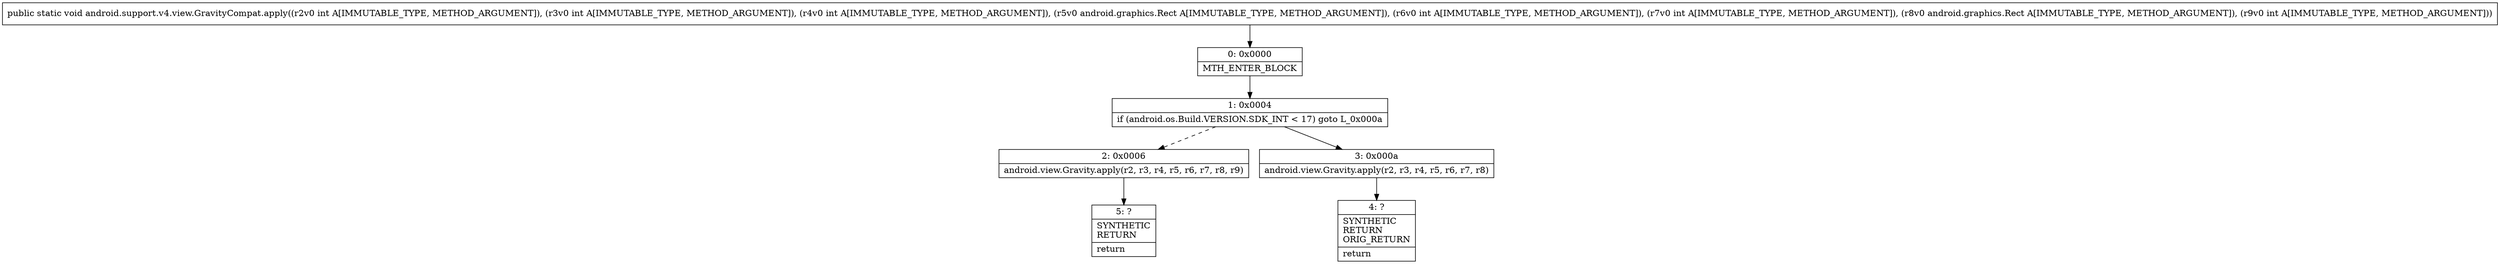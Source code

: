 digraph "CFG forandroid.support.v4.view.GravityCompat.apply(IIILandroid\/graphics\/Rect;IILandroid\/graphics\/Rect;I)V" {
Node_0 [shape=record,label="{0\:\ 0x0000|MTH_ENTER_BLOCK\l}"];
Node_1 [shape=record,label="{1\:\ 0x0004|if (android.os.Build.VERSION.SDK_INT \< 17) goto L_0x000a\l}"];
Node_2 [shape=record,label="{2\:\ 0x0006|android.view.Gravity.apply(r2, r3, r4, r5, r6, r7, r8, r9)\l}"];
Node_3 [shape=record,label="{3\:\ 0x000a|android.view.Gravity.apply(r2, r3, r4, r5, r6, r7, r8)\l}"];
Node_4 [shape=record,label="{4\:\ ?|SYNTHETIC\lRETURN\lORIG_RETURN\l|return\l}"];
Node_5 [shape=record,label="{5\:\ ?|SYNTHETIC\lRETURN\l|return\l}"];
MethodNode[shape=record,label="{public static void android.support.v4.view.GravityCompat.apply((r2v0 int A[IMMUTABLE_TYPE, METHOD_ARGUMENT]), (r3v0 int A[IMMUTABLE_TYPE, METHOD_ARGUMENT]), (r4v0 int A[IMMUTABLE_TYPE, METHOD_ARGUMENT]), (r5v0 android.graphics.Rect A[IMMUTABLE_TYPE, METHOD_ARGUMENT]), (r6v0 int A[IMMUTABLE_TYPE, METHOD_ARGUMENT]), (r7v0 int A[IMMUTABLE_TYPE, METHOD_ARGUMENT]), (r8v0 android.graphics.Rect A[IMMUTABLE_TYPE, METHOD_ARGUMENT]), (r9v0 int A[IMMUTABLE_TYPE, METHOD_ARGUMENT])) }"];
MethodNode -> Node_0;
Node_0 -> Node_1;
Node_1 -> Node_2[style=dashed];
Node_1 -> Node_3;
Node_2 -> Node_5;
Node_3 -> Node_4;
}

